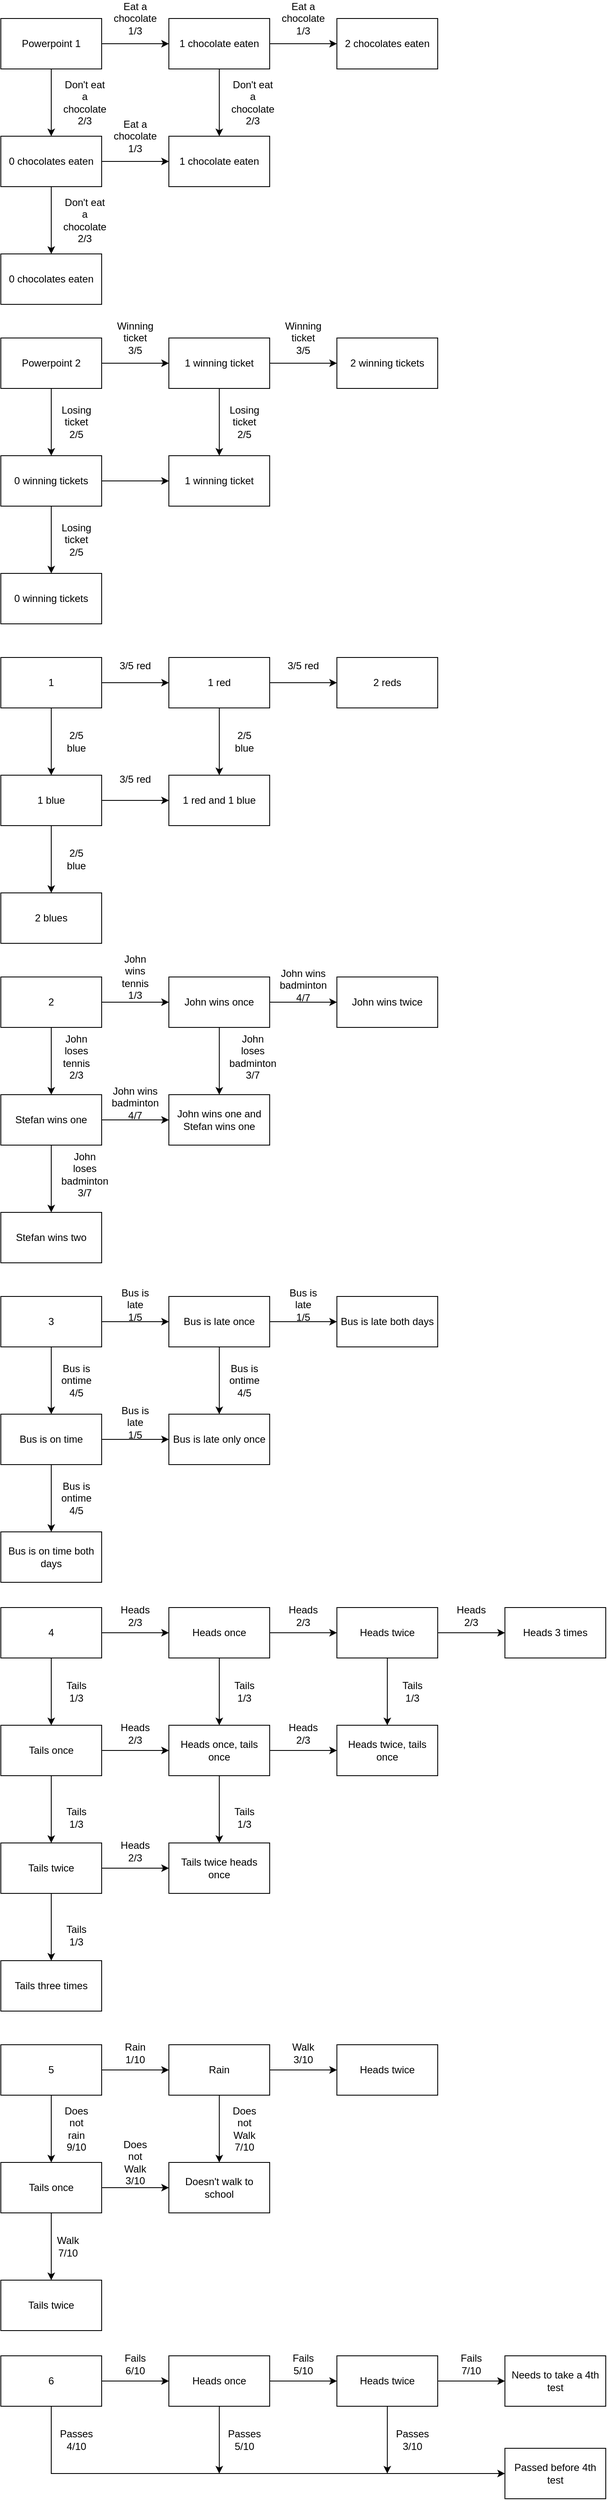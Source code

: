 <mxfile version="13.1.12" type="github">
  <diagram id="VwMm0XUnEoj2M0eh2boh" name="Page-1">
    <mxGraphModel dx="924" dy="1534" grid="1" gridSize="10" guides="1" tooltips="1" connect="1" arrows="1" fold="1" page="1" pageScale="1" pageWidth="827" pageHeight="1169" math="0" shadow="0">
      <root>
        <mxCell id="0" />
        <mxCell id="1" parent="0" />
        <mxCell id="lZMGofD5MqRVl8ti8nae-3" value="" style="edgeStyle=orthogonalEdgeStyle;rounded=0;orthogonalLoop=1;jettySize=auto;html=1;" parent="1" source="lZMGofD5MqRVl8ti8nae-1" target="lZMGofD5MqRVl8ti8nae-2" edge="1">
          <mxGeometry relative="1" as="geometry" />
        </mxCell>
        <mxCell id="lZMGofD5MqRVl8ti8nae-5" value="" style="edgeStyle=orthogonalEdgeStyle;rounded=0;orthogonalLoop=1;jettySize=auto;html=1;" parent="1" source="lZMGofD5MqRVl8ti8nae-1" target="lZMGofD5MqRVl8ti8nae-4" edge="1">
          <mxGeometry relative="1" as="geometry" />
        </mxCell>
        <mxCell id="lZMGofD5MqRVl8ti8nae-1" value="Powerpoint 1" style="rounded=0;whiteSpace=wrap;html=1;" parent="1" vertex="1">
          <mxGeometry x="80" y="80" width="120" height="60" as="geometry" />
        </mxCell>
        <mxCell id="lZMGofD5MqRVl8ti8nae-4" value="" style="rounded=0;whiteSpace=wrap;html=1;" parent="1" vertex="1">
          <mxGeometry x="80" y="220" width="120" height="60" as="geometry" />
        </mxCell>
        <mxCell id="lZMGofD5MqRVl8ti8nae-2" value="" style="rounded=0;whiteSpace=wrap;html=1;" parent="1" vertex="1">
          <mxGeometry x="280" y="80" width="120" height="60" as="geometry" />
        </mxCell>
        <mxCell id="lZMGofD5MqRVl8ti8nae-6" value="&lt;div&gt;Eat a chocolate&lt;/div&gt;&lt;div&gt;1/3&lt;/div&gt;" style="text;html=1;strokeColor=none;fillColor=none;align=center;verticalAlign=middle;whiteSpace=wrap;rounded=0;" parent="1" vertex="1">
          <mxGeometry x="220" y="70" width="40" height="20" as="geometry" />
        </mxCell>
        <mxCell id="lZMGofD5MqRVl8ti8nae-7" value="&lt;div&gt;Don&#39;t eat a chocolate&lt;/div&gt;&lt;div&gt;2/3&lt;br&gt;&lt;/div&gt;" style="text;html=1;strokeColor=none;fillColor=none;align=center;verticalAlign=middle;whiteSpace=wrap;rounded=0;" parent="1" vertex="1">
          <mxGeometry x="160" y="170" width="40" height="20" as="geometry" />
        </mxCell>
        <mxCell id="lZMGofD5MqRVl8ti8nae-8" value="" style="edgeStyle=orthogonalEdgeStyle;rounded=0;orthogonalLoop=1;jettySize=auto;html=1;" parent="1" source="lZMGofD5MqRVl8ti8nae-10" target="lZMGofD5MqRVl8ti8nae-12" edge="1">
          <mxGeometry relative="1" as="geometry" />
        </mxCell>
        <mxCell id="lZMGofD5MqRVl8ti8nae-9" value="" style="edgeStyle=orthogonalEdgeStyle;rounded=0;orthogonalLoop=1;jettySize=auto;html=1;" parent="1" source="lZMGofD5MqRVl8ti8nae-10" target="lZMGofD5MqRVl8ti8nae-11" edge="1">
          <mxGeometry relative="1" as="geometry" />
        </mxCell>
        <mxCell id="lZMGofD5MqRVl8ti8nae-10" value="0 chocolates eaten" style="rounded=0;whiteSpace=wrap;html=1;" parent="1" vertex="1">
          <mxGeometry x="80" y="220" width="120" height="60" as="geometry" />
        </mxCell>
        <mxCell id="lZMGofD5MqRVl8ti8nae-11" value="0 chocolates eaten" style="rounded=0;whiteSpace=wrap;html=1;" parent="1" vertex="1">
          <mxGeometry x="80" y="360" width="120" height="60" as="geometry" />
        </mxCell>
        <mxCell id="lZMGofD5MqRVl8ti8nae-12" value="" style="rounded=0;whiteSpace=wrap;html=1;" parent="1" vertex="1">
          <mxGeometry x="280" y="220" width="120" height="60" as="geometry" />
        </mxCell>
        <mxCell id="lZMGofD5MqRVl8ti8nae-15" value="" style="edgeStyle=orthogonalEdgeStyle;rounded=0;orthogonalLoop=1;jettySize=auto;html=1;" parent="1" source="lZMGofD5MqRVl8ti8nae-17" target="lZMGofD5MqRVl8ti8nae-19" edge="1">
          <mxGeometry relative="1" as="geometry" />
        </mxCell>
        <mxCell id="lZMGofD5MqRVl8ti8nae-16" value="" style="edgeStyle=orthogonalEdgeStyle;rounded=0;orthogonalLoop=1;jettySize=auto;html=1;" parent="1" source="lZMGofD5MqRVl8ti8nae-17" target="lZMGofD5MqRVl8ti8nae-18" edge="1">
          <mxGeometry relative="1" as="geometry" />
        </mxCell>
        <mxCell id="lZMGofD5MqRVl8ti8nae-17" value="1 chocolate eaten" style="rounded=0;whiteSpace=wrap;html=1;" parent="1" vertex="1">
          <mxGeometry x="280" y="80" width="120" height="60" as="geometry" />
        </mxCell>
        <mxCell id="lZMGofD5MqRVl8ti8nae-18" value="1 chocolate eaten" style="rounded=0;whiteSpace=wrap;html=1;" parent="1" vertex="1">
          <mxGeometry x="280" y="220" width="120" height="60" as="geometry" />
        </mxCell>
        <mxCell id="lZMGofD5MqRVl8ti8nae-19" value="2 chocolates eaten" style="rounded=0;whiteSpace=wrap;html=1;" parent="1" vertex="1">
          <mxGeometry x="480" y="80" width="120" height="60" as="geometry" />
        </mxCell>
        <mxCell id="lZMGofD5MqRVl8ti8nae-23" value="&lt;div&gt;Eat a chocolate&lt;/div&gt;&lt;div&gt;1/3&lt;/div&gt;" style="text;html=1;strokeColor=none;fillColor=none;align=center;verticalAlign=middle;whiteSpace=wrap;rounded=0;" parent="1" vertex="1">
          <mxGeometry x="420" y="70" width="40" height="20" as="geometry" />
        </mxCell>
        <mxCell id="lZMGofD5MqRVl8ti8nae-24" value="&lt;div&gt;Eat a chocolate&lt;/div&gt;&lt;div&gt;1/3&lt;/div&gt;" style="text;html=1;strokeColor=none;fillColor=none;align=center;verticalAlign=middle;whiteSpace=wrap;rounded=0;" parent="1" vertex="1">
          <mxGeometry x="220" y="210" width="40" height="20" as="geometry" />
        </mxCell>
        <mxCell id="lZMGofD5MqRVl8ti8nae-26" value="&lt;div&gt;Don&#39;t eat a chocolate&lt;/div&gt;&lt;div&gt;2/3&lt;br&gt;&lt;/div&gt;" style="text;html=1;strokeColor=none;fillColor=none;align=center;verticalAlign=middle;whiteSpace=wrap;rounded=0;" parent="1" vertex="1">
          <mxGeometry x="160" y="310" width="40" height="20" as="geometry" />
        </mxCell>
        <mxCell id="lZMGofD5MqRVl8ti8nae-27" value="&lt;div&gt;Don&#39;t eat a chocolate&lt;/div&gt;&lt;div&gt;2/3&lt;br&gt;&lt;/div&gt;" style="text;html=1;strokeColor=none;fillColor=none;align=center;verticalAlign=middle;whiteSpace=wrap;rounded=0;" parent="1" vertex="1">
          <mxGeometry x="360" y="170" width="40" height="20" as="geometry" />
        </mxCell>
        <mxCell id="Mq0Bu19etkbV9ypL9swK-3" value="" style="edgeStyle=orthogonalEdgeStyle;rounded=0;orthogonalLoop=1;jettySize=auto;html=1;" edge="1" parent="1" source="Mq0Bu19etkbV9ypL9swK-1" target="Mq0Bu19etkbV9ypL9swK-2">
          <mxGeometry relative="1" as="geometry" />
        </mxCell>
        <mxCell id="Mq0Bu19etkbV9ypL9swK-6" value="" style="edgeStyle=orthogonalEdgeStyle;rounded=0;orthogonalLoop=1;jettySize=auto;html=1;" edge="1" parent="1" source="Mq0Bu19etkbV9ypL9swK-1" target="Mq0Bu19etkbV9ypL9swK-5">
          <mxGeometry relative="1" as="geometry" />
        </mxCell>
        <mxCell id="Mq0Bu19etkbV9ypL9swK-1" value="Powerpoint 2" style="rounded=0;whiteSpace=wrap;html=1;" vertex="1" parent="1">
          <mxGeometry x="80" y="460" width="120" height="60" as="geometry" />
        </mxCell>
        <mxCell id="Mq0Bu19etkbV9ypL9swK-16" value="" style="edgeStyle=orthogonalEdgeStyle;rounded=0;orthogonalLoop=1;jettySize=auto;html=1;" edge="1" parent="1" source="Mq0Bu19etkbV9ypL9swK-5" target="Mq0Bu19etkbV9ypL9swK-10">
          <mxGeometry relative="1" as="geometry" />
        </mxCell>
        <mxCell id="Mq0Bu19etkbV9ypL9swK-18" value="" style="edgeStyle=orthogonalEdgeStyle;rounded=0;orthogonalLoop=1;jettySize=auto;html=1;" edge="1" parent="1" source="Mq0Bu19etkbV9ypL9swK-5" target="Mq0Bu19etkbV9ypL9swK-17">
          <mxGeometry relative="1" as="geometry" />
        </mxCell>
        <mxCell id="Mq0Bu19etkbV9ypL9swK-5" value="0 winning tickets" style="rounded=0;whiteSpace=wrap;html=1;" vertex="1" parent="1">
          <mxGeometry x="80" y="600" width="120" height="60" as="geometry" />
        </mxCell>
        <mxCell id="Mq0Bu19etkbV9ypL9swK-17" value="0 winning tickets" style="rounded=0;whiteSpace=wrap;html=1;" vertex="1" parent="1">
          <mxGeometry x="80" y="740" width="120" height="60" as="geometry" />
        </mxCell>
        <mxCell id="Mq0Bu19etkbV9ypL9swK-11" value="" style="edgeStyle=orthogonalEdgeStyle;rounded=0;orthogonalLoop=1;jettySize=auto;html=1;" edge="1" parent="1" source="Mq0Bu19etkbV9ypL9swK-2" target="Mq0Bu19etkbV9ypL9swK-10">
          <mxGeometry relative="1" as="geometry" />
        </mxCell>
        <mxCell id="Mq0Bu19etkbV9ypL9swK-14" value="" style="edgeStyle=orthogonalEdgeStyle;rounded=0;orthogonalLoop=1;jettySize=auto;html=1;" edge="1" parent="1" source="Mq0Bu19etkbV9ypL9swK-2" target="Mq0Bu19etkbV9ypL9swK-13">
          <mxGeometry relative="1" as="geometry" />
        </mxCell>
        <mxCell id="Mq0Bu19etkbV9ypL9swK-2" value="1 winning ticket" style="rounded=0;whiteSpace=wrap;html=1;" vertex="1" parent="1">
          <mxGeometry x="280" y="460" width="120" height="60" as="geometry" />
        </mxCell>
        <mxCell id="Mq0Bu19etkbV9ypL9swK-13" value="2 winning tickets" style="rounded=0;whiteSpace=wrap;html=1;" vertex="1" parent="1">
          <mxGeometry x="480" y="460" width="120" height="60" as="geometry" />
        </mxCell>
        <mxCell id="Mq0Bu19etkbV9ypL9swK-10" value="1 winning ticket" style="rounded=0;whiteSpace=wrap;html=1;" vertex="1" parent="1">
          <mxGeometry x="280" y="600" width="120" height="60" as="geometry" />
        </mxCell>
        <mxCell id="Mq0Bu19etkbV9ypL9swK-4" value="&lt;div&gt;Winning ticket&lt;/div&gt;&lt;div&gt;3/5&lt;br&gt;&lt;/div&gt;" style="text;html=1;strokeColor=none;fillColor=none;align=center;verticalAlign=middle;whiteSpace=wrap;rounded=0;" vertex="1" parent="1">
          <mxGeometry x="220" y="450" width="40" height="20" as="geometry" />
        </mxCell>
        <mxCell id="Mq0Bu19etkbV9ypL9swK-9" value="&lt;div&gt;Losing ticket&lt;/div&gt;&lt;div&gt;2/5&lt;br&gt;&lt;/div&gt;" style="text;html=1;strokeColor=none;fillColor=none;align=center;verticalAlign=middle;whiteSpace=wrap;rounded=0;" vertex="1" parent="1">
          <mxGeometry x="150" y="510" width="40" height="100" as="geometry" />
        </mxCell>
        <mxCell id="Mq0Bu19etkbV9ypL9swK-12" value="&lt;div&gt;Losing ticket&lt;/div&gt;&lt;div&gt;2/5&lt;br&gt;&lt;/div&gt;" style="text;html=1;strokeColor=none;fillColor=none;align=center;verticalAlign=middle;whiteSpace=wrap;rounded=0;" vertex="1" parent="1">
          <mxGeometry x="350" y="510" width="40" height="100" as="geometry" />
        </mxCell>
        <mxCell id="Mq0Bu19etkbV9ypL9swK-15" value="&lt;div&gt;Winning ticket&lt;/div&gt;&lt;div&gt;3/5&lt;br&gt;&lt;/div&gt;" style="text;html=1;strokeColor=none;fillColor=none;align=center;verticalAlign=middle;whiteSpace=wrap;rounded=0;" vertex="1" parent="1">
          <mxGeometry x="420" y="450" width="40" height="20" as="geometry" />
        </mxCell>
        <mxCell id="Mq0Bu19etkbV9ypL9swK-19" value="&lt;div&gt;Losing ticket&lt;/div&gt;&lt;div&gt;2/5&lt;br&gt;&lt;/div&gt;" style="text;html=1;strokeColor=none;fillColor=none;align=center;verticalAlign=middle;whiteSpace=wrap;rounded=0;" vertex="1" parent="1">
          <mxGeometry x="150" y="650" width="40" height="100" as="geometry" />
        </mxCell>
        <mxCell id="Mq0Bu19etkbV9ypL9swK-22" value="" style="edgeStyle=orthogonalEdgeStyle;rounded=0;orthogonalLoop=1;jettySize=auto;html=1;" edge="1" parent="1" source="Mq0Bu19etkbV9ypL9swK-20" target="Mq0Bu19etkbV9ypL9swK-21">
          <mxGeometry relative="1" as="geometry" />
        </mxCell>
        <mxCell id="Mq0Bu19etkbV9ypL9swK-25" value="" style="edgeStyle=orthogonalEdgeStyle;rounded=0;orthogonalLoop=1;jettySize=auto;html=1;" edge="1" parent="1" source="Mq0Bu19etkbV9ypL9swK-20" target="Mq0Bu19etkbV9ypL9swK-24">
          <mxGeometry relative="1" as="geometry" />
        </mxCell>
        <mxCell id="Mq0Bu19etkbV9ypL9swK-20" value="1" style="rounded=0;whiteSpace=wrap;html=1;" vertex="1" parent="1">
          <mxGeometry x="80" y="840" width="120" height="60" as="geometry" />
        </mxCell>
        <mxCell id="Mq0Bu19etkbV9ypL9swK-33" value="" style="edgeStyle=orthogonalEdgeStyle;rounded=0;orthogonalLoop=1;jettySize=auto;html=1;" edge="1" parent="1" source="Mq0Bu19etkbV9ypL9swK-24" target="Mq0Bu19etkbV9ypL9swK-30">
          <mxGeometry relative="1" as="geometry" />
        </mxCell>
        <mxCell id="Mq0Bu19etkbV9ypL9swK-36" value="" style="edgeStyle=orthogonalEdgeStyle;rounded=0;orthogonalLoop=1;jettySize=auto;html=1;" edge="1" parent="1" source="Mq0Bu19etkbV9ypL9swK-24" target="Mq0Bu19etkbV9ypL9swK-35">
          <mxGeometry relative="1" as="geometry" />
        </mxCell>
        <mxCell id="Mq0Bu19etkbV9ypL9swK-24" value="1 blue" style="rounded=0;whiteSpace=wrap;html=1;" vertex="1" parent="1">
          <mxGeometry x="80" y="980" width="120" height="60" as="geometry" />
        </mxCell>
        <mxCell id="Mq0Bu19etkbV9ypL9swK-35" value="2 blues" style="rounded=0;whiteSpace=wrap;html=1;" vertex="1" parent="1">
          <mxGeometry x="80" y="1120" width="120" height="60" as="geometry" />
        </mxCell>
        <mxCell id="Mq0Bu19etkbV9ypL9swK-28" value="" style="edgeStyle=orthogonalEdgeStyle;rounded=0;orthogonalLoop=1;jettySize=auto;html=1;" edge="1" parent="1" source="Mq0Bu19etkbV9ypL9swK-21" target="Mq0Bu19etkbV9ypL9swK-27">
          <mxGeometry relative="1" as="geometry" />
        </mxCell>
        <mxCell id="Mq0Bu19etkbV9ypL9swK-31" value="" style="edgeStyle=orthogonalEdgeStyle;rounded=0;orthogonalLoop=1;jettySize=auto;html=1;" edge="1" parent="1" source="Mq0Bu19etkbV9ypL9swK-21" target="Mq0Bu19etkbV9ypL9swK-30">
          <mxGeometry relative="1" as="geometry" />
        </mxCell>
        <mxCell id="Mq0Bu19etkbV9ypL9swK-21" value="1 red" style="rounded=0;whiteSpace=wrap;html=1;" vertex="1" parent="1">
          <mxGeometry x="280" y="840" width="120" height="60" as="geometry" />
        </mxCell>
        <mxCell id="Mq0Bu19etkbV9ypL9swK-30" value="1 red and 1 blue" style="rounded=0;whiteSpace=wrap;html=1;" vertex="1" parent="1">
          <mxGeometry x="280" y="980" width="120" height="60" as="geometry" />
        </mxCell>
        <mxCell id="Mq0Bu19etkbV9ypL9swK-27" value="2 reds" style="rounded=0;whiteSpace=wrap;html=1;" vertex="1" parent="1">
          <mxGeometry x="480" y="840" width="120" height="60" as="geometry" />
        </mxCell>
        <mxCell id="Mq0Bu19etkbV9ypL9swK-23" value="3/5 red" style="text;html=1;strokeColor=none;fillColor=none;align=center;verticalAlign=middle;whiteSpace=wrap;rounded=0;" vertex="1" parent="1">
          <mxGeometry x="220" y="840" width="40" height="20" as="geometry" />
        </mxCell>
        <mxCell id="Mq0Bu19etkbV9ypL9swK-26" value="2/5 blue" style="text;html=1;strokeColor=none;fillColor=none;align=center;verticalAlign=middle;whiteSpace=wrap;rounded=0;" vertex="1" parent="1">
          <mxGeometry x="150" y="930" width="40" height="20" as="geometry" />
        </mxCell>
        <mxCell id="Mq0Bu19etkbV9ypL9swK-29" value="3/5 red" style="text;html=1;strokeColor=none;fillColor=none;align=center;verticalAlign=middle;whiteSpace=wrap;rounded=0;" vertex="1" parent="1">
          <mxGeometry x="420" y="840" width="40" height="20" as="geometry" />
        </mxCell>
        <mxCell id="Mq0Bu19etkbV9ypL9swK-32" value="2/5 blue" style="text;html=1;strokeColor=none;fillColor=none;align=center;verticalAlign=middle;whiteSpace=wrap;rounded=0;" vertex="1" parent="1">
          <mxGeometry x="350" y="930" width="40" height="20" as="geometry" />
        </mxCell>
        <mxCell id="Mq0Bu19etkbV9ypL9swK-34" value="3/5 red" style="text;html=1;strokeColor=none;fillColor=none;align=center;verticalAlign=middle;whiteSpace=wrap;rounded=0;" vertex="1" parent="1">
          <mxGeometry x="220" y="960" width="40" height="50" as="geometry" />
        </mxCell>
        <mxCell id="Mq0Bu19etkbV9ypL9swK-37" value="2/5 blue" style="text;html=1;strokeColor=none;fillColor=none;align=center;verticalAlign=middle;whiteSpace=wrap;rounded=0;" vertex="1" parent="1">
          <mxGeometry x="150" y="1070" width="40" height="20" as="geometry" />
        </mxCell>
        <mxCell id="Mq0Bu19etkbV9ypL9swK-41" value="" style="edgeStyle=orthogonalEdgeStyle;rounded=0;orthogonalLoop=1;jettySize=auto;html=1;" edge="1" parent="1" source="Mq0Bu19etkbV9ypL9swK-39" target="Mq0Bu19etkbV9ypL9swK-40">
          <mxGeometry relative="1" as="geometry" />
        </mxCell>
        <mxCell id="Mq0Bu19etkbV9ypL9swK-43" value="" style="edgeStyle=orthogonalEdgeStyle;rounded=0;orthogonalLoop=1;jettySize=auto;html=1;" edge="1" parent="1" source="Mq0Bu19etkbV9ypL9swK-39" target="Mq0Bu19etkbV9ypL9swK-42">
          <mxGeometry relative="1" as="geometry" />
        </mxCell>
        <mxCell id="Mq0Bu19etkbV9ypL9swK-39" value="2" style="rounded=0;whiteSpace=wrap;html=1;" vertex="1" parent="1">
          <mxGeometry x="80" y="1220" width="120" height="60" as="geometry" />
        </mxCell>
        <mxCell id="Mq0Bu19etkbV9ypL9swK-50" value="" style="edgeStyle=orthogonalEdgeStyle;rounded=0;orthogonalLoop=1;jettySize=auto;html=1;" edge="1" parent="1" source="Mq0Bu19etkbV9ypL9swK-42" target="Mq0Bu19etkbV9ypL9swK-49">
          <mxGeometry relative="1" as="geometry" />
        </mxCell>
        <mxCell id="Mq0Bu19etkbV9ypL9swK-56" value="" style="edgeStyle=orthogonalEdgeStyle;rounded=0;orthogonalLoop=1;jettySize=auto;html=1;" edge="1" parent="1" source="Mq0Bu19etkbV9ypL9swK-42" target="Mq0Bu19etkbV9ypL9swK-55">
          <mxGeometry relative="1" as="geometry" />
        </mxCell>
        <mxCell id="Mq0Bu19etkbV9ypL9swK-42" value="Stefan wins one" style="rounded=0;whiteSpace=wrap;html=1;" vertex="1" parent="1">
          <mxGeometry x="80" y="1360" width="120" height="60" as="geometry" />
        </mxCell>
        <mxCell id="Mq0Bu19etkbV9ypL9swK-55" value="Stefan wins two" style="rounded=0;whiteSpace=wrap;html=1;" vertex="1" parent="1">
          <mxGeometry x="80" y="1500" width="120" height="60" as="geometry" />
        </mxCell>
        <mxCell id="Mq0Bu19etkbV9ypL9swK-49" value="John wins one and Stefan wins one" style="rounded=0;whiteSpace=wrap;html=1;" vertex="1" parent="1">
          <mxGeometry x="280" y="1360" width="120" height="60" as="geometry" />
        </mxCell>
        <mxCell id="Mq0Bu19etkbV9ypL9swK-45" value="" style="edgeStyle=orthogonalEdgeStyle;rounded=0;orthogonalLoop=1;jettySize=auto;html=1;" edge="1" parent="1" source="Mq0Bu19etkbV9ypL9swK-40" target="Mq0Bu19etkbV9ypL9swK-44">
          <mxGeometry relative="1" as="geometry" />
        </mxCell>
        <mxCell id="Mq0Bu19etkbV9ypL9swK-52" value="" style="edgeStyle=orthogonalEdgeStyle;rounded=0;orthogonalLoop=1;jettySize=auto;html=1;" edge="1" parent="1" source="Mq0Bu19etkbV9ypL9swK-40" target="Mq0Bu19etkbV9ypL9swK-49">
          <mxGeometry relative="1" as="geometry" />
        </mxCell>
        <mxCell id="Mq0Bu19etkbV9ypL9swK-40" value="John wins once" style="rounded=0;whiteSpace=wrap;html=1;" vertex="1" parent="1">
          <mxGeometry x="280" y="1220" width="120" height="60" as="geometry" />
        </mxCell>
        <mxCell id="Mq0Bu19etkbV9ypL9swK-44" value="John wins twice" style="rounded=0;whiteSpace=wrap;html=1;" vertex="1" parent="1">
          <mxGeometry x="480" y="1220" width="120" height="60" as="geometry" />
        </mxCell>
        <mxCell id="Mq0Bu19etkbV9ypL9swK-46" value="&lt;div&gt;John wins tennis&lt;/div&gt;&lt;div&gt;1/3&lt;br&gt;&lt;/div&gt;" style="text;html=1;strokeColor=none;fillColor=none;align=center;verticalAlign=middle;whiteSpace=wrap;rounded=0;" vertex="1" parent="1">
          <mxGeometry x="220" y="1210" width="40" height="20" as="geometry" />
        </mxCell>
        <mxCell id="Mq0Bu19etkbV9ypL9swK-47" value="&lt;div&gt;John wins badminton&lt;/div&gt;&lt;div&gt;4/7&lt;br&gt;&lt;/div&gt;" style="text;html=1;strokeColor=none;fillColor=none;align=center;verticalAlign=middle;whiteSpace=wrap;rounded=0;" vertex="1" parent="1">
          <mxGeometry x="420" y="1220" width="40" height="20" as="geometry" />
        </mxCell>
        <mxCell id="Mq0Bu19etkbV9ypL9swK-48" value="&lt;div&gt;John loses tennis&lt;/div&gt;&lt;div&gt;2/3&lt;br&gt;&lt;/div&gt;" style="text;html=1;strokeColor=none;fillColor=none;align=center;verticalAlign=middle;whiteSpace=wrap;rounded=0;" vertex="1" parent="1">
          <mxGeometry x="150" y="1280" width="40" height="70" as="geometry" />
        </mxCell>
        <mxCell id="Mq0Bu19etkbV9ypL9swK-51" value="&lt;div&gt;John wins badminton&lt;/div&gt;&lt;div&gt;4/7&lt;br&gt;&lt;/div&gt;" style="text;html=1;strokeColor=none;fillColor=none;align=center;verticalAlign=middle;whiteSpace=wrap;rounded=0;" vertex="1" parent="1">
          <mxGeometry x="220" y="1360" width="40" height="20" as="geometry" />
        </mxCell>
        <mxCell id="Mq0Bu19etkbV9ypL9swK-54" value="&lt;div&gt;John loses badminton&lt;br&gt;&lt;/div&gt;&lt;div&gt;3/7&lt;br&gt;&lt;/div&gt;" style="text;html=1;strokeColor=none;fillColor=none;align=center;verticalAlign=middle;whiteSpace=wrap;rounded=0;" vertex="1" parent="1">
          <mxGeometry x="360" y="1280" width="40" height="70" as="geometry" />
        </mxCell>
        <mxCell id="Mq0Bu19etkbV9ypL9swK-57" value="&lt;div&gt;John loses badminton&lt;br&gt;&lt;/div&gt;&lt;div&gt;3/7&lt;br&gt;&lt;/div&gt;" style="text;html=1;strokeColor=none;fillColor=none;align=center;verticalAlign=middle;whiteSpace=wrap;rounded=0;" vertex="1" parent="1">
          <mxGeometry x="160" y="1420" width="40" height="70" as="geometry" />
        </mxCell>
        <mxCell id="Mq0Bu19etkbV9ypL9swK-58" value="" style="edgeStyle=orthogonalEdgeStyle;rounded=0;orthogonalLoop=1;jettySize=auto;html=1;" edge="1" source="Mq0Bu19etkbV9ypL9swK-60" target="Mq0Bu19etkbV9ypL9swK-68" parent="1">
          <mxGeometry relative="1" as="geometry" />
        </mxCell>
        <mxCell id="Mq0Bu19etkbV9ypL9swK-59" value="" style="edgeStyle=orthogonalEdgeStyle;rounded=0;orthogonalLoop=1;jettySize=auto;html=1;" edge="1" source="Mq0Bu19etkbV9ypL9swK-60" target="Mq0Bu19etkbV9ypL9swK-63" parent="1">
          <mxGeometry relative="1" as="geometry" />
        </mxCell>
        <mxCell id="Mq0Bu19etkbV9ypL9swK-60" value="3" style="rounded=0;whiteSpace=wrap;html=1;" vertex="1" parent="1">
          <mxGeometry x="80" y="1600" width="120" height="60" as="geometry" />
        </mxCell>
        <mxCell id="Mq0Bu19etkbV9ypL9swK-61" value="" style="edgeStyle=orthogonalEdgeStyle;rounded=0;orthogonalLoop=1;jettySize=auto;html=1;" edge="1" source="Mq0Bu19etkbV9ypL9swK-63" target="Mq0Bu19etkbV9ypL9swK-65" parent="1">
          <mxGeometry relative="1" as="geometry" />
        </mxCell>
        <mxCell id="Mq0Bu19etkbV9ypL9swK-62" value="" style="edgeStyle=orthogonalEdgeStyle;rounded=0;orthogonalLoop=1;jettySize=auto;html=1;" edge="1" source="Mq0Bu19etkbV9ypL9swK-63" target="Mq0Bu19etkbV9ypL9swK-64" parent="1">
          <mxGeometry relative="1" as="geometry" />
        </mxCell>
        <mxCell id="Mq0Bu19etkbV9ypL9swK-63" value="Bus is on time" style="rounded=0;whiteSpace=wrap;html=1;" vertex="1" parent="1">
          <mxGeometry x="80" y="1740" width="120" height="60" as="geometry" />
        </mxCell>
        <mxCell id="Mq0Bu19etkbV9ypL9swK-64" value="Bus is on time both days" style="rounded=0;whiteSpace=wrap;html=1;" vertex="1" parent="1">
          <mxGeometry x="80" y="1880" width="120" height="60" as="geometry" />
        </mxCell>
        <mxCell id="Mq0Bu19etkbV9ypL9swK-65" value="Bus is late only once" style="rounded=0;whiteSpace=wrap;html=1;" vertex="1" parent="1">
          <mxGeometry x="280" y="1740" width="120" height="60" as="geometry" />
        </mxCell>
        <mxCell id="Mq0Bu19etkbV9ypL9swK-66" value="" style="edgeStyle=orthogonalEdgeStyle;rounded=0;orthogonalLoop=1;jettySize=auto;html=1;" edge="1" source="Mq0Bu19etkbV9ypL9swK-68" target="Mq0Bu19etkbV9ypL9swK-69" parent="1">
          <mxGeometry relative="1" as="geometry" />
        </mxCell>
        <mxCell id="Mq0Bu19etkbV9ypL9swK-67" value="" style="edgeStyle=orthogonalEdgeStyle;rounded=0;orthogonalLoop=1;jettySize=auto;html=1;" edge="1" source="Mq0Bu19etkbV9ypL9swK-68" target="Mq0Bu19etkbV9ypL9swK-65" parent="1">
          <mxGeometry relative="1" as="geometry" />
        </mxCell>
        <mxCell id="Mq0Bu19etkbV9ypL9swK-68" value="Bus is late once" style="rounded=0;whiteSpace=wrap;html=1;" vertex="1" parent="1">
          <mxGeometry x="280" y="1600" width="120" height="60" as="geometry" />
        </mxCell>
        <mxCell id="Mq0Bu19etkbV9ypL9swK-69" value="Bus is late both days" style="rounded=0;whiteSpace=wrap;html=1;" vertex="1" parent="1">
          <mxGeometry x="480" y="1600" width="120" height="60" as="geometry" />
        </mxCell>
        <mxCell id="Mq0Bu19etkbV9ypL9swK-70" value="Bus is late 1/5" style="text;html=1;strokeColor=none;fillColor=none;align=center;verticalAlign=middle;whiteSpace=wrap;rounded=0;" vertex="1" parent="1">
          <mxGeometry x="220" y="1600" width="40" height="20" as="geometry" />
        </mxCell>
        <mxCell id="Mq0Bu19etkbV9ypL9swK-78" value="Bus is late 1/5" style="text;html=1;strokeColor=none;fillColor=none;align=center;verticalAlign=middle;whiteSpace=wrap;rounded=0;" vertex="1" parent="1">
          <mxGeometry x="220" y="1740" width="40" height="20" as="geometry" />
        </mxCell>
        <mxCell id="Mq0Bu19etkbV9ypL9swK-79" value="Bus is late 1/5" style="text;html=1;strokeColor=none;fillColor=none;align=center;verticalAlign=middle;whiteSpace=wrap;rounded=0;" vertex="1" parent="1">
          <mxGeometry x="420" y="1600" width="40" height="20" as="geometry" />
        </mxCell>
        <mxCell id="Mq0Bu19etkbV9ypL9swK-80" value="Bus is ontime 4/5" style="text;html=1;strokeColor=none;fillColor=none;align=center;verticalAlign=middle;whiteSpace=wrap;rounded=0;" vertex="1" parent="1">
          <mxGeometry x="150" y="1690" width="40" height="20" as="geometry" />
        </mxCell>
        <mxCell id="Mq0Bu19etkbV9ypL9swK-81" value="Bus is ontime 4/5" style="text;html=1;strokeColor=none;fillColor=none;align=center;verticalAlign=middle;whiteSpace=wrap;rounded=0;" vertex="1" parent="1">
          <mxGeometry x="350" y="1690" width="40" height="20" as="geometry" />
        </mxCell>
        <mxCell id="Mq0Bu19etkbV9ypL9swK-82" value="Bus is ontime 4/5" style="text;html=1;strokeColor=none;fillColor=none;align=center;verticalAlign=middle;whiteSpace=wrap;rounded=0;" vertex="1" parent="1">
          <mxGeometry x="150" y="1830" width="40" height="20" as="geometry" />
        </mxCell>
        <mxCell id="Mq0Bu19etkbV9ypL9swK-83" value="" style="edgeStyle=orthogonalEdgeStyle;rounded=0;orthogonalLoop=1;jettySize=auto;html=1;" edge="1" source="Mq0Bu19etkbV9ypL9swK-85" target="Mq0Bu19etkbV9ypL9swK-93" parent="1">
          <mxGeometry relative="1" as="geometry" />
        </mxCell>
        <mxCell id="Mq0Bu19etkbV9ypL9swK-84" value="" style="edgeStyle=orthogonalEdgeStyle;rounded=0;orthogonalLoop=1;jettySize=auto;html=1;" edge="1" source="Mq0Bu19etkbV9ypL9swK-85" target="Mq0Bu19etkbV9ypL9swK-88" parent="1">
          <mxGeometry relative="1" as="geometry" />
        </mxCell>
        <mxCell id="Mq0Bu19etkbV9ypL9swK-85" value="4" style="rounded=0;whiteSpace=wrap;html=1;" vertex="1" parent="1">
          <mxGeometry x="80" y="1970" width="120" height="60" as="geometry" />
        </mxCell>
        <mxCell id="Mq0Bu19etkbV9ypL9swK-86" value="" style="edgeStyle=orthogonalEdgeStyle;rounded=0;orthogonalLoop=1;jettySize=auto;html=1;" edge="1" source="Mq0Bu19etkbV9ypL9swK-88" target="Mq0Bu19etkbV9ypL9swK-90" parent="1">
          <mxGeometry relative="1" as="geometry" />
        </mxCell>
        <mxCell id="Mq0Bu19etkbV9ypL9swK-87" value="" style="edgeStyle=orthogonalEdgeStyle;rounded=0;orthogonalLoop=1;jettySize=auto;html=1;" edge="1" source="Mq0Bu19etkbV9ypL9swK-88" target="Mq0Bu19etkbV9ypL9swK-89" parent="1">
          <mxGeometry relative="1" as="geometry" />
        </mxCell>
        <mxCell id="Mq0Bu19etkbV9ypL9swK-88" value="Tails once" style="rounded=0;whiteSpace=wrap;html=1;" vertex="1" parent="1">
          <mxGeometry x="80" y="2110" width="120" height="60" as="geometry" />
        </mxCell>
        <mxCell id="Mq0Bu19etkbV9ypL9swK-116" value="" style="edgeStyle=orthogonalEdgeStyle;rounded=0;orthogonalLoop=1;jettySize=auto;html=1;" edge="1" parent="1" source="Mq0Bu19etkbV9ypL9swK-89" target="Mq0Bu19etkbV9ypL9swK-115">
          <mxGeometry relative="1" as="geometry" />
        </mxCell>
        <mxCell id="Mq0Bu19etkbV9ypL9swK-121" value="" style="edgeStyle=orthogonalEdgeStyle;rounded=0;orthogonalLoop=1;jettySize=auto;html=1;" edge="1" parent="1" source="Mq0Bu19etkbV9ypL9swK-89" target="Mq0Bu19etkbV9ypL9swK-120">
          <mxGeometry relative="1" as="geometry" />
        </mxCell>
        <mxCell id="Mq0Bu19etkbV9ypL9swK-89" value="Tails twice" style="rounded=0;whiteSpace=wrap;html=1;" vertex="1" parent="1">
          <mxGeometry x="80" y="2250" width="120" height="60" as="geometry" />
        </mxCell>
        <mxCell id="Mq0Bu19etkbV9ypL9swK-120" value="Tails three times" style="rounded=0;whiteSpace=wrap;html=1;" vertex="1" parent="1">
          <mxGeometry x="80" y="2390" width="120" height="60" as="geometry" />
        </mxCell>
        <mxCell id="Mq0Bu19etkbV9ypL9swK-115" value="Tails twice heads once" style="rounded=0;whiteSpace=wrap;html=1;" vertex="1" parent="1">
          <mxGeometry x="280" y="2250" width="120" height="60" as="geometry" />
        </mxCell>
        <mxCell id="Mq0Bu19etkbV9ypL9swK-110" value="" style="edgeStyle=orthogonalEdgeStyle;rounded=0;orthogonalLoop=1;jettySize=auto;html=1;" edge="1" parent="1" source="Mq0Bu19etkbV9ypL9swK-90" target="Mq0Bu19etkbV9ypL9swK-108">
          <mxGeometry relative="1" as="geometry" />
        </mxCell>
        <mxCell id="Mq0Bu19etkbV9ypL9swK-117" value="" style="edgeStyle=orthogonalEdgeStyle;rounded=0;orthogonalLoop=1;jettySize=auto;html=1;" edge="1" parent="1" source="Mq0Bu19etkbV9ypL9swK-90" target="Mq0Bu19etkbV9ypL9swK-115">
          <mxGeometry relative="1" as="geometry" />
        </mxCell>
        <mxCell id="Mq0Bu19etkbV9ypL9swK-90" value="Heads once, tails once" style="rounded=0;whiteSpace=wrap;html=1;" vertex="1" parent="1">
          <mxGeometry x="280" y="2110" width="120" height="60" as="geometry" />
        </mxCell>
        <mxCell id="Mq0Bu19etkbV9ypL9swK-91" value="" style="edgeStyle=orthogonalEdgeStyle;rounded=0;orthogonalLoop=1;jettySize=auto;html=1;" edge="1" source="Mq0Bu19etkbV9ypL9swK-93" target="Mq0Bu19etkbV9ypL9swK-94" parent="1">
          <mxGeometry relative="1" as="geometry" />
        </mxCell>
        <mxCell id="Mq0Bu19etkbV9ypL9swK-92" value="" style="edgeStyle=orthogonalEdgeStyle;rounded=0;orthogonalLoop=1;jettySize=auto;html=1;" edge="1" source="Mq0Bu19etkbV9ypL9swK-93" target="Mq0Bu19etkbV9ypL9swK-90" parent="1">
          <mxGeometry relative="1" as="geometry" />
        </mxCell>
        <mxCell id="Mq0Bu19etkbV9ypL9swK-93" value="Heads once" style="rounded=0;whiteSpace=wrap;html=1;" vertex="1" parent="1">
          <mxGeometry x="280" y="1970" width="120" height="60" as="geometry" />
        </mxCell>
        <mxCell id="Mq0Bu19etkbV9ypL9swK-102" value="" style="edgeStyle=orthogonalEdgeStyle;rounded=0;orthogonalLoop=1;jettySize=auto;html=1;" edge="1" parent="1" source="Mq0Bu19etkbV9ypL9swK-94" target="Mq0Bu19etkbV9ypL9swK-101">
          <mxGeometry relative="1" as="geometry" />
        </mxCell>
        <mxCell id="Mq0Bu19etkbV9ypL9swK-109" value="" style="edgeStyle=orthogonalEdgeStyle;rounded=0;orthogonalLoop=1;jettySize=auto;html=1;" edge="1" parent="1" source="Mq0Bu19etkbV9ypL9swK-94" target="Mq0Bu19etkbV9ypL9swK-108">
          <mxGeometry relative="1" as="geometry" />
        </mxCell>
        <mxCell id="Mq0Bu19etkbV9ypL9swK-94" value="Heads twice" style="rounded=0;whiteSpace=wrap;html=1;" vertex="1" parent="1">
          <mxGeometry x="480" y="1970" width="120" height="60" as="geometry" />
        </mxCell>
        <mxCell id="Mq0Bu19etkbV9ypL9swK-108" value="Heads twice, tails once" style="rounded=0;whiteSpace=wrap;html=1;" vertex="1" parent="1">
          <mxGeometry x="480" y="2110" width="120" height="60" as="geometry" />
        </mxCell>
        <mxCell id="Mq0Bu19etkbV9ypL9swK-101" value="Heads 3 times" style="rounded=0;whiteSpace=wrap;html=1;" vertex="1" parent="1">
          <mxGeometry x="680" y="1970" width="120" height="60" as="geometry" />
        </mxCell>
        <mxCell id="Mq0Bu19etkbV9ypL9swK-95" value="&lt;div&gt;Heads&lt;/div&gt;&lt;div&gt;2/3&lt;br&gt;&lt;/div&gt;" style="text;html=1;strokeColor=none;fillColor=none;align=center;verticalAlign=middle;whiteSpace=wrap;rounded=0;" vertex="1" parent="1">
          <mxGeometry x="220" y="1970" width="40" height="20" as="geometry" />
        </mxCell>
        <mxCell id="Mq0Bu19etkbV9ypL9swK-103" value="&lt;div&gt;Heads&lt;/div&gt;&lt;div&gt;2/3&lt;br&gt;&lt;/div&gt;" style="text;html=1;strokeColor=none;fillColor=none;align=center;verticalAlign=middle;whiteSpace=wrap;rounded=0;" vertex="1" parent="1">
          <mxGeometry x="420" y="1970" width="40" height="20" as="geometry" />
        </mxCell>
        <mxCell id="Mq0Bu19etkbV9ypL9swK-104" value="&lt;div&gt;Heads&lt;/div&gt;&lt;div&gt;2/3&lt;br&gt;&lt;/div&gt;" style="text;html=1;strokeColor=none;fillColor=none;align=center;verticalAlign=middle;whiteSpace=wrap;rounded=0;" vertex="1" parent="1">
          <mxGeometry x="620" y="1970" width="40" height="20" as="geometry" />
        </mxCell>
        <mxCell id="Mq0Bu19etkbV9ypL9swK-105" value="&lt;div&gt;Tails&lt;/div&gt;&lt;div&gt;1/3&lt;br&gt;&lt;/div&gt;" style="text;html=1;strokeColor=none;fillColor=none;align=center;verticalAlign=middle;whiteSpace=wrap;rounded=0;" vertex="1" parent="1">
          <mxGeometry x="150" y="2060" width="40" height="20" as="geometry" />
        </mxCell>
        <mxCell id="Mq0Bu19etkbV9ypL9swK-106" value="&lt;div&gt;Tails&lt;/div&gt;&lt;div&gt;1/3&lt;br&gt;&lt;/div&gt;" style="text;html=1;strokeColor=none;fillColor=none;align=center;verticalAlign=middle;whiteSpace=wrap;rounded=0;" vertex="1" parent="1">
          <mxGeometry x="350" y="2060" width="40" height="20" as="geometry" />
        </mxCell>
        <mxCell id="Mq0Bu19etkbV9ypL9swK-107" value="&lt;div&gt;Tails&lt;/div&gt;&lt;div&gt;1/3&lt;br&gt;&lt;/div&gt;" style="text;html=1;strokeColor=none;fillColor=none;align=center;verticalAlign=middle;whiteSpace=wrap;rounded=0;" vertex="1" parent="1">
          <mxGeometry x="550" y="2060" width="40" height="20" as="geometry" />
        </mxCell>
        <mxCell id="Mq0Bu19etkbV9ypL9swK-114" value="&lt;div&gt;Tails&lt;/div&gt;&lt;div&gt;1/3&lt;br&gt;&lt;/div&gt;" style="text;html=1;strokeColor=none;fillColor=none;align=center;verticalAlign=middle;whiteSpace=wrap;rounded=0;" vertex="1" parent="1">
          <mxGeometry x="150" y="2210" width="40" height="20" as="geometry" />
        </mxCell>
        <mxCell id="Mq0Bu19etkbV9ypL9swK-118" value="&lt;div&gt;Tails&lt;/div&gt;&lt;div&gt;1/3&lt;br&gt;&lt;/div&gt;" style="text;html=1;strokeColor=none;fillColor=none;align=center;verticalAlign=middle;whiteSpace=wrap;rounded=0;" vertex="1" parent="1">
          <mxGeometry x="350" y="2210" width="40" height="20" as="geometry" />
        </mxCell>
        <mxCell id="Mq0Bu19etkbV9ypL9swK-119" value="&lt;div&gt;Heads&lt;/div&gt;&lt;div&gt;2/3&lt;br&gt;&lt;/div&gt;" style="text;html=1;strokeColor=none;fillColor=none;align=center;verticalAlign=middle;whiteSpace=wrap;rounded=0;" vertex="1" parent="1">
          <mxGeometry x="220" y="2250" width="40" height="20" as="geometry" />
        </mxCell>
        <mxCell id="Mq0Bu19etkbV9ypL9swK-122" value="&lt;div&gt;Tails&lt;/div&gt;&lt;div&gt;1/3&lt;br&gt;&lt;/div&gt;" style="text;html=1;strokeColor=none;fillColor=none;align=center;verticalAlign=middle;whiteSpace=wrap;rounded=0;" vertex="1" parent="1">
          <mxGeometry x="150" y="2350" width="40" height="20" as="geometry" />
        </mxCell>
        <mxCell id="Mq0Bu19etkbV9ypL9swK-123" value="" style="edgeStyle=orthogonalEdgeStyle;rounded=0;orthogonalLoop=1;jettySize=auto;html=1;" edge="1" source="Mq0Bu19etkbV9ypL9swK-125" target="Mq0Bu19etkbV9ypL9swK-139" parent="1">
          <mxGeometry relative="1" as="geometry" />
        </mxCell>
        <mxCell id="Mq0Bu19etkbV9ypL9swK-124" value="" style="edgeStyle=orthogonalEdgeStyle;rounded=0;orthogonalLoop=1;jettySize=auto;html=1;" edge="1" source="Mq0Bu19etkbV9ypL9swK-125" target="Mq0Bu19etkbV9ypL9swK-128" parent="1">
          <mxGeometry relative="1" as="geometry" />
        </mxCell>
        <mxCell id="Mq0Bu19etkbV9ypL9swK-125" value="5" style="rounded=0;whiteSpace=wrap;html=1;" vertex="1" parent="1">
          <mxGeometry x="80" y="2490" width="120" height="60" as="geometry" />
        </mxCell>
        <mxCell id="Mq0Bu19etkbV9ypL9swK-127" value="" style="edgeStyle=orthogonalEdgeStyle;rounded=0;orthogonalLoop=1;jettySize=auto;html=1;" edge="1" source="Mq0Bu19etkbV9ypL9swK-128" target="Mq0Bu19etkbV9ypL9swK-131" parent="1">
          <mxGeometry relative="1" as="geometry" />
        </mxCell>
        <mxCell id="Mq0Bu19etkbV9ypL9swK-159" value="" style="edgeStyle=orthogonalEdgeStyle;rounded=0;orthogonalLoop=1;jettySize=auto;html=1;" edge="1" parent="1" source="Mq0Bu19etkbV9ypL9swK-128" target="Mq0Bu19etkbV9ypL9swK-136">
          <mxGeometry relative="1" as="geometry" />
        </mxCell>
        <mxCell id="Mq0Bu19etkbV9ypL9swK-128" value="Tails once" style="rounded=0;whiteSpace=wrap;html=1;" vertex="1" parent="1">
          <mxGeometry x="80" y="2630" width="120" height="60" as="geometry" />
        </mxCell>
        <mxCell id="Mq0Bu19etkbV9ypL9swK-131" value="Tails twice" style="rounded=0;whiteSpace=wrap;html=1;" vertex="1" parent="1">
          <mxGeometry x="80" y="2770" width="120" height="60" as="geometry" />
        </mxCell>
        <mxCell id="Mq0Bu19etkbV9ypL9swK-136" value="Doesn&#39;t walk to school" style="rounded=0;whiteSpace=wrap;html=1;" vertex="1" parent="1">
          <mxGeometry x="280" y="2630" width="120" height="60" as="geometry" />
        </mxCell>
        <mxCell id="Mq0Bu19etkbV9ypL9swK-137" value="" style="edgeStyle=orthogonalEdgeStyle;rounded=0;orthogonalLoop=1;jettySize=auto;html=1;" edge="1" source="Mq0Bu19etkbV9ypL9swK-139" target="Mq0Bu19etkbV9ypL9swK-142" parent="1">
          <mxGeometry relative="1" as="geometry" />
        </mxCell>
        <mxCell id="Mq0Bu19etkbV9ypL9swK-138" value="" style="edgeStyle=orthogonalEdgeStyle;rounded=0;orthogonalLoop=1;jettySize=auto;html=1;" edge="1" source="Mq0Bu19etkbV9ypL9swK-139" target="Mq0Bu19etkbV9ypL9swK-136" parent="1">
          <mxGeometry relative="1" as="geometry" />
        </mxCell>
        <mxCell id="Mq0Bu19etkbV9ypL9swK-139" value="Rain" style="rounded=0;whiteSpace=wrap;html=1;" vertex="1" parent="1">
          <mxGeometry x="280" y="2490" width="120" height="60" as="geometry" />
        </mxCell>
        <mxCell id="Mq0Bu19etkbV9ypL9swK-142" value="Heads twice" style="rounded=0;whiteSpace=wrap;html=1;" vertex="1" parent="1">
          <mxGeometry x="480" y="2490" width="120" height="60" as="geometry" />
        </mxCell>
        <mxCell id="Mq0Bu19etkbV9ypL9swK-145" value="&lt;div&gt;Rain&lt;/div&gt;&lt;div&gt;1/10&lt;br&gt;&lt;/div&gt;" style="text;html=1;strokeColor=none;fillColor=none;align=center;verticalAlign=middle;whiteSpace=wrap;rounded=0;" vertex="1" parent="1">
          <mxGeometry x="220" y="2490" width="40" height="20" as="geometry" />
        </mxCell>
        <mxCell id="Mq0Bu19etkbV9ypL9swK-146" value="&lt;div&gt;Walk&lt;/div&gt;&lt;div&gt;3/10&lt;br&gt;&lt;/div&gt;" style="text;html=1;strokeColor=none;fillColor=none;align=center;verticalAlign=middle;whiteSpace=wrap;rounded=0;" vertex="1" parent="1">
          <mxGeometry x="420" y="2490" width="40" height="20" as="geometry" />
        </mxCell>
        <mxCell id="Mq0Bu19etkbV9ypL9swK-148" value="&lt;div&gt;Does not rain &lt;br&gt;&lt;/div&gt;&lt;div&gt;9/10&lt;br&gt;&lt;/div&gt;" style="text;html=1;strokeColor=none;fillColor=none;align=center;verticalAlign=middle;whiteSpace=wrap;rounded=0;" vertex="1" parent="1">
          <mxGeometry x="150" y="2580" width="40" height="20" as="geometry" />
        </mxCell>
        <mxCell id="Mq0Bu19etkbV9ypL9swK-155" value="&lt;div&gt;Heads&lt;/div&gt;&lt;div&gt;2/3&lt;br&gt;&lt;/div&gt;" style="text;html=1;strokeColor=none;fillColor=none;align=center;verticalAlign=middle;whiteSpace=wrap;rounded=0;" vertex="1" parent="1">
          <mxGeometry x="220" y="2110" width="40" height="20" as="geometry" />
        </mxCell>
        <mxCell id="Mq0Bu19etkbV9ypL9swK-156" value="&lt;div&gt;Heads&lt;/div&gt;&lt;div&gt;2/3&lt;br&gt;&lt;/div&gt;" style="text;html=1;strokeColor=none;fillColor=none;align=center;verticalAlign=middle;whiteSpace=wrap;rounded=0;" vertex="1" parent="1">
          <mxGeometry x="420" y="2110" width="40" height="20" as="geometry" />
        </mxCell>
        <mxCell id="Mq0Bu19etkbV9ypL9swK-160" value="&lt;div&gt;Walk&lt;/div&gt;&lt;div&gt;7/10&lt;br&gt;&lt;/div&gt;" style="text;html=1;strokeColor=none;fillColor=none;align=center;verticalAlign=middle;whiteSpace=wrap;rounded=0;" vertex="1" parent="1">
          <mxGeometry x="140" y="2720" width="40" height="20" as="geometry" />
        </mxCell>
        <mxCell id="Mq0Bu19etkbV9ypL9swK-161" value="Does not&lt;br&gt;&lt;div&gt;Walk&lt;/div&gt;&lt;div&gt;7/10&lt;br&gt;&lt;/div&gt;" style="text;html=1;strokeColor=none;fillColor=none;align=center;verticalAlign=middle;whiteSpace=wrap;rounded=0;" vertex="1" parent="1">
          <mxGeometry x="350" y="2580" width="40" height="20" as="geometry" />
        </mxCell>
        <mxCell id="Mq0Bu19etkbV9ypL9swK-162" value="Does not&lt;br&gt;&lt;div&gt;Walk&lt;/div&gt;&lt;div&gt;3/10&lt;br&gt;&lt;/div&gt;" style="text;html=1;strokeColor=none;fillColor=none;align=center;verticalAlign=middle;whiteSpace=wrap;rounded=0;" vertex="1" parent="1">
          <mxGeometry x="220" y="2620" width="40" height="20" as="geometry" />
        </mxCell>
        <mxCell id="Mq0Bu19etkbV9ypL9swK-163" value="" style="edgeStyle=orthogonalEdgeStyle;rounded=0;orthogonalLoop=1;jettySize=auto;html=1;" edge="1" source="Mq0Bu19etkbV9ypL9swK-165" target="Mq0Bu19etkbV9ypL9swK-179" parent="1">
          <mxGeometry relative="1" as="geometry" />
        </mxCell>
        <mxCell id="Mq0Bu19etkbV9ypL9swK-164" value="" style="edgeStyle=orthogonalEdgeStyle;rounded=0;orthogonalLoop=1;jettySize=auto;html=1;entryX=0;entryY=0.5;entryDx=0;entryDy=0;" edge="1" source="Mq0Bu19etkbV9ypL9swK-165" target="Mq0Bu19etkbV9ypL9swK-201" parent="1">
          <mxGeometry relative="1" as="geometry">
            <mxPoint x="540" y="3000" as="targetPoint" />
            <Array as="points">
              <mxPoint x="140" y="3000" />
            </Array>
          </mxGeometry>
        </mxCell>
        <mxCell id="Mq0Bu19etkbV9ypL9swK-165" value="6" style="rounded=0;whiteSpace=wrap;html=1;" vertex="1" parent="1">
          <mxGeometry x="80" y="2860" width="120" height="60" as="geometry" />
        </mxCell>
        <mxCell id="Mq0Bu19etkbV9ypL9swK-177" value="" style="edgeStyle=orthogonalEdgeStyle;rounded=0;orthogonalLoop=1;jettySize=auto;html=1;" edge="1" source="Mq0Bu19etkbV9ypL9swK-179" target="Mq0Bu19etkbV9ypL9swK-182" parent="1">
          <mxGeometry relative="1" as="geometry" />
        </mxCell>
        <mxCell id="Mq0Bu19etkbV9ypL9swK-178" value="" style="edgeStyle=orthogonalEdgeStyle;rounded=0;orthogonalLoop=1;jettySize=auto;html=1;" edge="1" source="Mq0Bu19etkbV9ypL9swK-179" parent="1">
          <mxGeometry relative="1" as="geometry">
            <mxPoint x="340" y="3000" as="targetPoint" />
          </mxGeometry>
        </mxCell>
        <mxCell id="Mq0Bu19etkbV9ypL9swK-179" value="Heads once" style="rounded=0;whiteSpace=wrap;html=1;" vertex="1" parent="1">
          <mxGeometry x="280" y="2860" width="120" height="60" as="geometry" />
        </mxCell>
        <mxCell id="Mq0Bu19etkbV9ypL9swK-180" value="" style="edgeStyle=orthogonalEdgeStyle;rounded=0;orthogonalLoop=1;jettySize=auto;html=1;" edge="1" source="Mq0Bu19etkbV9ypL9swK-182" target="Mq0Bu19etkbV9ypL9swK-184" parent="1">
          <mxGeometry relative="1" as="geometry" />
        </mxCell>
        <mxCell id="Mq0Bu19etkbV9ypL9swK-181" value="" style="edgeStyle=orthogonalEdgeStyle;rounded=0;orthogonalLoop=1;jettySize=auto;html=1;" edge="1" source="Mq0Bu19etkbV9ypL9swK-182" parent="1">
          <mxGeometry relative="1" as="geometry">
            <mxPoint x="540" y="3000" as="targetPoint" />
          </mxGeometry>
        </mxCell>
        <mxCell id="Mq0Bu19etkbV9ypL9swK-182" value="Heads twice" style="rounded=0;whiteSpace=wrap;html=1;" vertex="1" parent="1">
          <mxGeometry x="480" y="2860" width="120" height="60" as="geometry" />
        </mxCell>
        <mxCell id="Mq0Bu19etkbV9ypL9swK-184" value="Needs to take a 4th test" style="rounded=0;whiteSpace=wrap;html=1;" vertex="1" parent="1">
          <mxGeometry x="680" y="2860" width="120" height="60" as="geometry" />
        </mxCell>
        <mxCell id="Mq0Bu19etkbV9ypL9swK-201" value="Passed before 4th test" style="rounded=0;whiteSpace=wrap;html=1;" vertex="1" parent="1">
          <mxGeometry x="680" y="2970" width="120" height="60" as="geometry" />
        </mxCell>
        <mxCell id="Mq0Bu19etkbV9ypL9swK-185" value="&lt;div&gt;Fails&lt;/div&gt;&lt;div&gt;6/10&lt;br&gt;&lt;/div&gt;" style="text;html=1;strokeColor=none;fillColor=none;align=center;verticalAlign=middle;whiteSpace=wrap;rounded=0;" vertex="1" parent="1">
          <mxGeometry x="220" y="2860" width="40" height="20" as="geometry" />
        </mxCell>
        <mxCell id="Mq0Bu19etkbV9ypL9swK-186" value="&lt;div&gt;Fails&lt;/div&gt;&lt;div&gt;5/10&lt;br&gt;&lt;/div&gt;" style="text;html=1;strokeColor=none;fillColor=none;align=center;verticalAlign=middle;whiteSpace=wrap;rounded=0;" vertex="1" parent="1">
          <mxGeometry x="420" y="2860" width="40" height="20" as="geometry" />
        </mxCell>
        <mxCell id="Mq0Bu19etkbV9ypL9swK-187" value="&lt;div&gt;Fails&lt;/div&gt;&lt;div&gt;7/10&lt;br&gt;&lt;/div&gt;" style="text;html=1;strokeColor=none;fillColor=none;align=center;verticalAlign=middle;whiteSpace=wrap;rounded=0;" vertex="1" parent="1">
          <mxGeometry x="620" y="2860" width="40" height="20" as="geometry" />
        </mxCell>
        <mxCell id="Mq0Bu19etkbV9ypL9swK-188" value="&lt;div&gt;Passes&lt;/div&gt;&lt;div&gt;4/10&lt;br&gt;&lt;/div&gt;" style="text;html=1;strokeColor=none;fillColor=none;align=center;verticalAlign=middle;whiteSpace=wrap;rounded=0;" vertex="1" parent="1">
          <mxGeometry x="150" y="2950" width="40" height="20" as="geometry" />
        </mxCell>
        <mxCell id="Mq0Bu19etkbV9ypL9swK-198" value="&lt;div&gt;Passes&lt;/div&gt;&lt;div&gt;5/10&lt;br&gt;&lt;/div&gt;" style="text;html=1;strokeColor=none;fillColor=none;align=center;verticalAlign=middle;whiteSpace=wrap;rounded=0;" vertex="1" parent="1">
          <mxGeometry x="350" y="2950" width="40" height="20" as="geometry" />
        </mxCell>
        <mxCell id="Mq0Bu19etkbV9ypL9swK-200" value="&lt;div&gt;Passes&lt;/div&gt;&lt;div&gt;3/10&lt;br&gt;&lt;/div&gt;" style="text;html=1;strokeColor=none;fillColor=none;align=center;verticalAlign=middle;whiteSpace=wrap;rounded=0;" vertex="1" parent="1">
          <mxGeometry x="550" y="2950" width="40" height="20" as="geometry" />
        </mxCell>
      </root>
    </mxGraphModel>
  </diagram>
</mxfile>

